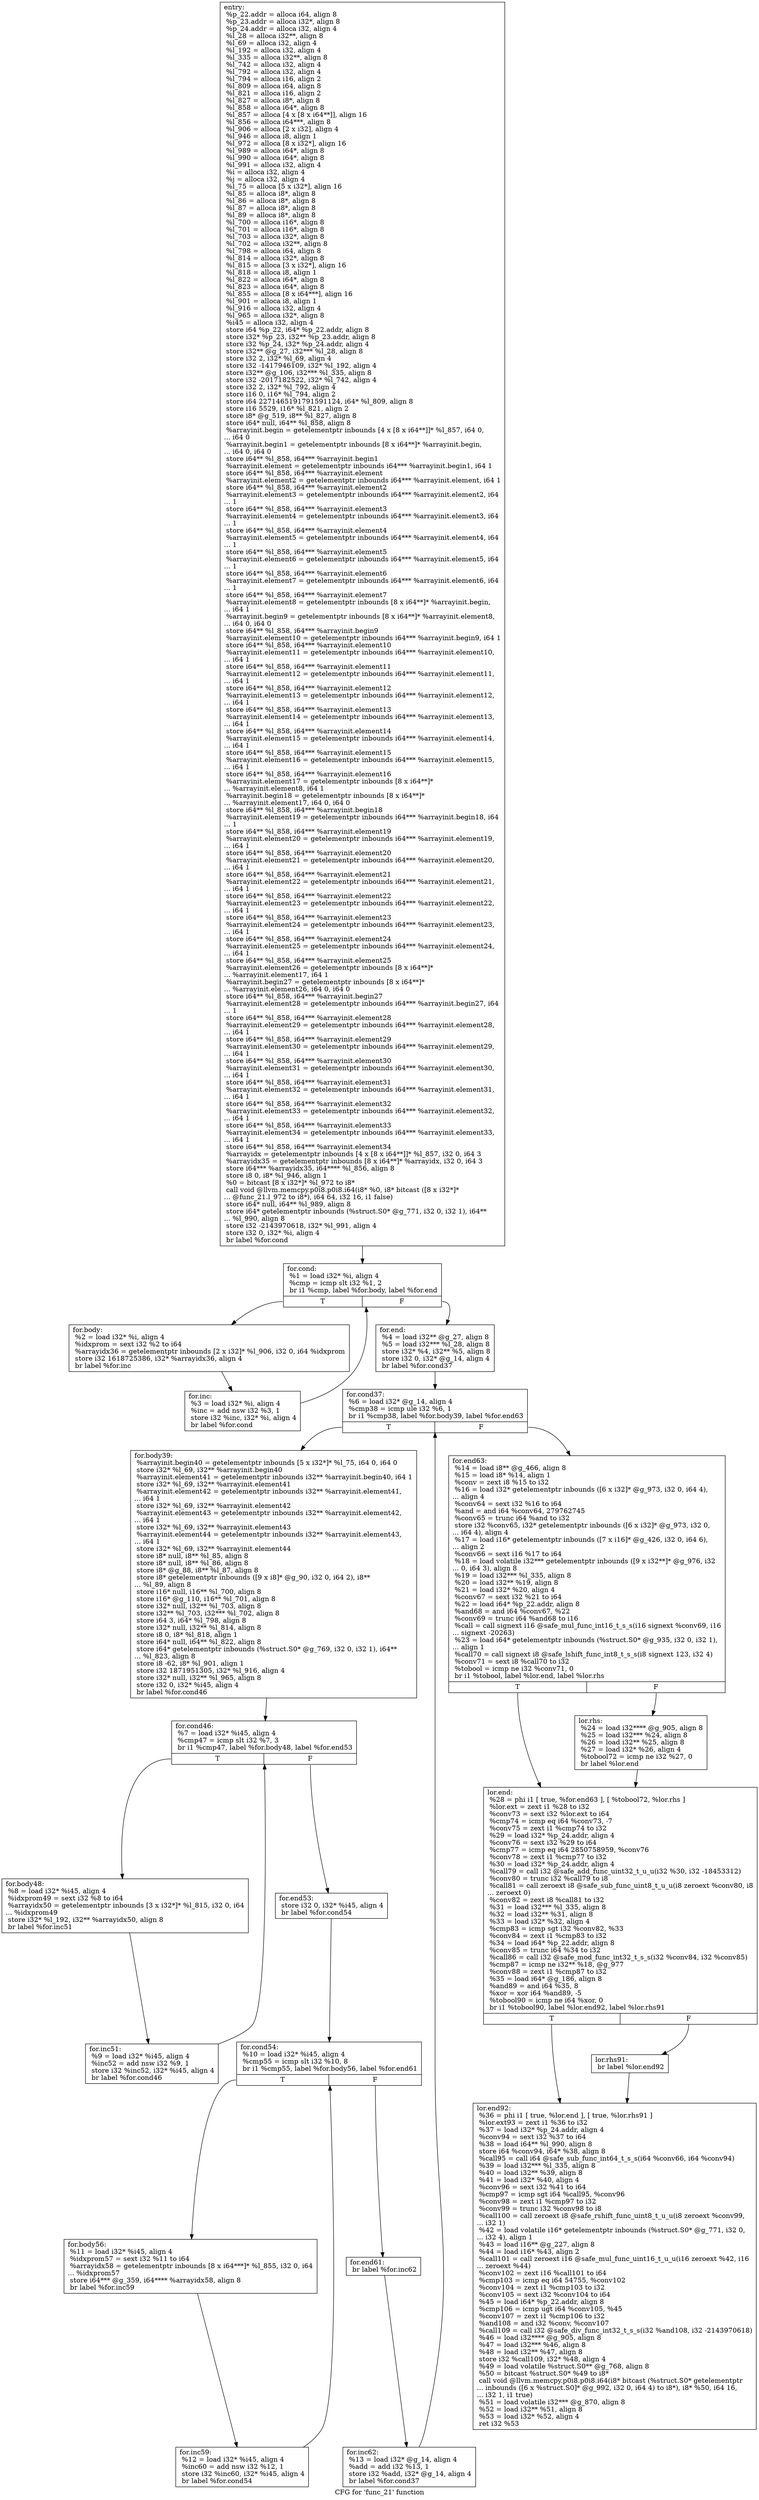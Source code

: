 digraph "CFG for 'func_21' function" {
	label="CFG for 'func_21' function";

	Node0xafd41c0 [shape=record,label="{entry:\l  %p_22.addr = alloca i64, align 8\l  %p_23.addr = alloca i32*, align 8\l  %p_24.addr = alloca i32, align 4\l  %l_28 = alloca i32**, align 8\l  %l_69 = alloca i32, align 4\l  %l_192 = alloca i32, align 4\l  %l_335 = alloca i32**, align 8\l  %l_742 = alloca i32, align 4\l  %l_792 = alloca i32, align 4\l  %l_794 = alloca i16, align 2\l  %l_809 = alloca i64, align 8\l  %l_821 = alloca i16, align 2\l  %l_827 = alloca i8*, align 8\l  %l_858 = alloca i64*, align 8\l  %l_857 = alloca [4 x [8 x i64**]], align 16\l  %l_856 = alloca i64***, align 8\l  %l_906 = alloca [2 x i32], align 4\l  %l_946 = alloca i8, align 1\l  %l_972 = alloca [8 x i32*], align 16\l  %l_989 = alloca i64*, align 8\l  %l_990 = alloca i64*, align 8\l  %l_991 = alloca i32, align 4\l  %i = alloca i32, align 4\l  %j = alloca i32, align 4\l  %l_75 = alloca [5 x i32*], align 16\l  %l_85 = alloca i8*, align 8\l  %l_86 = alloca i8*, align 8\l  %l_87 = alloca i8*, align 8\l  %l_89 = alloca i8*, align 8\l  %l_700 = alloca i16*, align 8\l  %l_701 = alloca i16*, align 8\l  %l_703 = alloca i32*, align 8\l  %l_702 = alloca i32**, align 8\l  %l_798 = alloca i64, align 8\l  %l_814 = alloca i32*, align 8\l  %l_815 = alloca [3 x i32*], align 16\l  %l_818 = alloca i8, align 1\l  %l_822 = alloca i64*, align 8\l  %l_823 = alloca i64*, align 8\l  %l_855 = alloca [8 x i64***], align 16\l  %l_901 = alloca i8, align 1\l  %l_916 = alloca i32, align 4\l  %l_965 = alloca i32*, align 8\l  %i45 = alloca i32, align 4\l  store i64 %p_22, i64* %p_22.addr, align 8\l  store i32* %p_23, i32** %p_23.addr, align 8\l  store i32 %p_24, i32* %p_24.addr, align 4\l  store i32** @g_27, i32*** %l_28, align 8\l  store i32 2, i32* %l_69, align 4\l  store i32 -1417946109, i32* %l_192, align 4\l  store i32** @g_106, i32*** %l_335, align 8\l  store i32 -2017182522, i32* %l_742, align 4\l  store i32 2, i32* %l_792, align 4\l  store i16 0, i16* %l_794, align 2\l  store i64 2271465191791591124, i64* %l_809, align 8\l  store i16 5529, i16* %l_821, align 2\l  store i8* @g_519, i8** %l_827, align 8\l  store i64* null, i64** %l_858, align 8\l  %arrayinit.begin = getelementptr inbounds [4 x [8 x i64**]]* %l_857, i64 0,\l... i64 0\l  %arrayinit.begin1 = getelementptr inbounds [8 x i64**]* %arrayinit.begin,\l... i64 0, i64 0\l  store i64** %l_858, i64*** %arrayinit.begin1\l  %arrayinit.element = getelementptr inbounds i64*** %arrayinit.begin1, i64 1\l  store i64** %l_858, i64*** %arrayinit.element\l  %arrayinit.element2 = getelementptr inbounds i64*** %arrayinit.element, i64 1\l  store i64** %l_858, i64*** %arrayinit.element2\l  %arrayinit.element3 = getelementptr inbounds i64*** %arrayinit.element2, i64\l... 1\l  store i64** %l_858, i64*** %arrayinit.element3\l  %arrayinit.element4 = getelementptr inbounds i64*** %arrayinit.element3, i64\l... 1\l  store i64** %l_858, i64*** %arrayinit.element4\l  %arrayinit.element5 = getelementptr inbounds i64*** %arrayinit.element4, i64\l... 1\l  store i64** %l_858, i64*** %arrayinit.element5\l  %arrayinit.element6 = getelementptr inbounds i64*** %arrayinit.element5, i64\l... 1\l  store i64** %l_858, i64*** %arrayinit.element6\l  %arrayinit.element7 = getelementptr inbounds i64*** %arrayinit.element6, i64\l... 1\l  store i64** %l_858, i64*** %arrayinit.element7\l  %arrayinit.element8 = getelementptr inbounds [8 x i64**]* %arrayinit.begin,\l... i64 1\l  %arrayinit.begin9 = getelementptr inbounds [8 x i64**]* %arrayinit.element8,\l... i64 0, i64 0\l  store i64** %l_858, i64*** %arrayinit.begin9\l  %arrayinit.element10 = getelementptr inbounds i64*** %arrayinit.begin9, i64 1\l  store i64** %l_858, i64*** %arrayinit.element10\l  %arrayinit.element11 = getelementptr inbounds i64*** %arrayinit.element10,\l... i64 1\l  store i64** %l_858, i64*** %arrayinit.element11\l  %arrayinit.element12 = getelementptr inbounds i64*** %arrayinit.element11,\l... i64 1\l  store i64** %l_858, i64*** %arrayinit.element12\l  %arrayinit.element13 = getelementptr inbounds i64*** %arrayinit.element12,\l... i64 1\l  store i64** %l_858, i64*** %arrayinit.element13\l  %arrayinit.element14 = getelementptr inbounds i64*** %arrayinit.element13,\l... i64 1\l  store i64** %l_858, i64*** %arrayinit.element14\l  %arrayinit.element15 = getelementptr inbounds i64*** %arrayinit.element14,\l... i64 1\l  store i64** %l_858, i64*** %arrayinit.element15\l  %arrayinit.element16 = getelementptr inbounds i64*** %arrayinit.element15,\l... i64 1\l  store i64** %l_858, i64*** %arrayinit.element16\l  %arrayinit.element17 = getelementptr inbounds [8 x i64**]*\l... %arrayinit.element8, i64 1\l  %arrayinit.begin18 = getelementptr inbounds [8 x i64**]*\l... %arrayinit.element17, i64 0, i64 0\l  store i64** %l_858, i64*** %arrayinit.begin18\l  %arrayinit.element19 = getelementptr inbounds i64*** %arrayinit.begin18, i64\l... 1\l  store i64** %l_858, i64*** %arrayinit.element19\l  %arrayinit.element20 = getelementptr inbounds i64*** %arrayinit.element19,\l... i64 1\l  store i64** %l_858, i64*** %arrayinit.element20\l  %arrayinit.element21 = getelementptr inbounds i64*** %arrayinit.element20,\l... i64 1\l  store i64** %l_858, i64*** %arrayinit.element21\l  %arrayinit.element22 = getelementptr inbounds i64*** %arrayinit.element21,\l... i64 1\l  store i64** %l_858, i64*** %arrayinit.element22\l  %arrayinit.element23 = getelementptr inbounds i64*** %arrayinit.element22,\l... i64 1\l  store i64** %l_858, i64*** %arrayinit.element23\l  %arrayinit.element24 = getelementptr inbounds i64*** %arrayinit.element23,\l... i64 1\l  store i64** %l_858, i64*** %arrayinit.element24\l  %arrayinit.element25 = getelementptr inbounds i64*** %arrayinit.element24,\l... i64 1\l  store i64** %l_858, i64*** %arrayinit.element25\l  %arrayinit.element26 = getelementptr inbounds [8 x i64**]*\l... %arrayinit.element17, i64 1\l  %arrayinit.begin27 = getelementptr inbounds [8 x i64**]*\l... %arrayinit.element26, i64 0, i64 0\l  store i64** %l_858, i64*** %arrayinit.begin27\l  %arrayinit.element28 = getelementptr inbounds i64*** %arrayinit.begin27, i64\l... 1\l  store i64** %l_858, i64*** %arrayinit.element28\l  %arrayinit.element29 = getelementptr inbounds i64*** %arrayinit.element28,\l... i64 1\l  store i64** %l_858, i64*** %arrayinit.element29\l  %arrayinit.element30 = getelementptr inbounds i64*** %arrayinit.element29,\l... i64 1\l  store i64** %l_858, i64*** %arrayinit.element30\l  %arrayinit.element31 = getelementptr inbounds i64*** %arrayinit.element30,\l... i64 1\l  store i64** %l_858, i64*** %arrayinit.element31\l  %arrayinit.element32 = getelementptr inbounds i64*** %arrayinit.element31,\l... i64 1\l  store i64** %l_858, i64*** %arrayinit.element32\l  %arrayinit.element33 = getelementptr inbounds i64*** %arrayinit.element32,\l... i64 1\l  store i64** %l_858, i64*** %arrayinit.element33\l  %arrayinit.element34 = getelementptr inbounds i64*** %arrayinit.element33,\l... i64 1\l  store i64** %l_858, i64*** %arrayinit.element34\l  %arrayidx = getelementptr inbounds [4 x [8 x i64**]]* %l_857, i32 0, i64 3\l  %arrayidx35 = getelementptr inbounds [8 x i64**]* %arrayidx, i32 0, i64 3\l  store i64*** %arrayidx35, i64**** %l_856, align 8\l  store i8 0, i8* %l_946, align 1\l  %0 = bitcast [8 x i32*]* %l_972 to i8*\l  call void @llvm.memcpy.p0i8.p0i8.i64(i8* %0, i8* bitcast ([8 x i32*]*\l... @func_21.l_972 to i8*), i64 64, i32 16, i1 false)\l  store i64* null, i64** %l_989, align 8\l  store i64* getelementptr inbounds (%struct.S0* @g_771, i32 0, i32 1), i64**\l... %l_990, align 8\l  store i32 -2143970618, i32* %l_991, align 4\l  store i32 0, i32* %i, align 4\l  br label %for.cond\l}"];
	Node0xafd41c0 -> Node0xafd41f0;
	Node0xafd41f0 [shape=record,label="{for.cond:                                         \l  %1 = load i32* %i, align 4\l  %cmp = icmp slt i32 %1, 2\l  br i1 %cmp, label %for.body, label %for.end\l|{<s0>T|<s1>F}}"];
	Node0xafd41f0:s0 -> Node0xafd4220;
	Node0xafd41f0:s1 -> Node0xafd4280;
	Node0xafd4220 [shape=record,label="{for.body:                                         \l  %2 = load i32* %i, align 4\l  %idxprom = sext i32 %2 to i64\l  %arrayidx36 = getelementptr inbounds [2 x i32]* %l_906, i32 0, i64 %idxprom\l  store i32 1618725386, i32* %arrayidx36, align 4\l  br label %for.inc\l}"];
	Node0xafd4220 -> Node0xafd4250;
	Node0xafd4250 [shape=record,label="{for.inc:                                          \l  %3 = load i32* %i, align 4\l  %inc = add nsw i32 %3, 1\l  store i32 %inc, i32* %i, align 4\l  br label %for.cond\l}"];
	Node0xafd4250 -> Node0xafd41f0;
	Node0xafd4280 [shape=record,label="{for.end:                                          \l  %4 = load i32** @g_27, align 8\l  %5 = load i32*** %l_28, align 8\l  store i32* %4, i32** %5, align 8\l  store i32 0, i32* @g_14, align 4\l  br label %for.cond37\l}"];
	Node0xafd4280 -> Node0xafd42b0;
	Node0xafd42b0 [shape=record,label="{for.cond37:                                       \l  %6 = load i32* @g_14, align 4\l  %cmp38 = icmp ule i32 %6, 1\l  br i1 %cmp38, label %for.body39, label %for.end63\l|{<s0>T|<s1>F}}"];
	Node0xafd42b0:s0 -> Node0xafd42e0;
	Node0xafd42b0:s1 -> Node0xafd44c0;
	Node0xafd42e0 [shape=record,label="{for.body39:                                       \l  %arrayinit.begin40 = getelementptr inbounds [5 x i32*]* %l_75, i64 0, i64 0\l  store i32* %l_69, i32** %arrayinit.begin40\l  %arrayinit.element41 = getelementptr inbounds i32** %arrayinit.begin40, i64 1\l  store i32* %l_69, i32** %arrayinit.element41\l  %arrayinit.element42 = getelementptr inbounds i32** %arrayinit.element41,\l... i64 1\l  store i32* %l_69, i32** %arrayinit.element42\l  %arrayinit.element43 = getelementptr inbounds i32** %arrayinit.element42,\l... i64 1\l  store i32* %l_69, i32** %arrayinit.element43\l  %arrayinit.element44 = getelementptr inbounds i32** %arrayinit.element43,\l... i64 1\l  store i32* %l_69, i32** %arrayinit.element44\l  store i8* null, i8** %l_85, align 8\l  store i8* null, i8** %l_86, align 8\l  store i8* @g_88, i8** %l_87, align 8\l  store i8* getelementptr inbounds ([9 x i8]* @g_90, i32 0, i64 2), i8**\l... %l_89, align 8\l  store i16* null, i16** %l_700, align 8\l  store i16* @g_110, i16** %l_701, align 8\l  store i32* null, i32** %l_703, align 8\l  store i32** %l_703, i32*** %l_702, align 8\l  store i64 3, i64* %l_798, align 8\l  store i32* null, i32** %l_814, align 8\l  store i8 0, i8* %l_818, align 1\l  store i64* null, i64** %l_822, align 8\l  store i64* getelementptr inbounds (%struct.S0* @g_769, i32 0, i32 1), i64**\l... %l_823, align 8\l  store i8 -62, i8* %l_901, align 1\l  store i32 1871951305, i32* %l_916, align 4\l  store i32* null, i32** %l_965, align 8\l  store i32 0, i32* %i45, align 4\l  br label %for.cond46\l}"];
	Node0xafd42e0 -> Node0xafd4310;
	Node0xafd4310 [shape=record,label="{for.cond46:                                       \l  %7 = load i32* %i45, align 4\l  %cmp47 = icmp slt i32 %7, 3\l  br i1 %cmp47, label %for.body48, label %for.end53\l|{<s0>T|<s1>F}}"];
	Node0xafd4310:s0 -> Node0xafd4340;
	Node0xafd4310:s1 -> Node0xafd43a0;
	Node0xafd4340 [shape=record,label="{for.body48:                                       \l  %8 = load i32* %i45, align 4\l  %idxprom49 = sext i32 %8 to i64\l  %arrayidx50 = getelementptr inbounds [3 x i32*]* %l_815, i32 0, i64\l... %idxprom49\l  store i32* %l_192, i32** %arrayidx50, align 8\l  br label %for.inc51\l}"];
	Node0xafd4340 -> Node0xafd4370;
	Node0xafd4370 [shape=record,label="{for.inc51:                                        \l  %9 = load i32* %i45, align 4\l  %inc52 = add nsw i32 %9, 1\l  store i32 %inc52, i32* %i45, align 4\l  br label %for.cond46\l}"];
	Node0xafd4370 -> Node0xafd4310;
	Node0xafd43a0 [shape=record,label="{for.end53:                                        \l  store i32 0, i32* %i45, align 4\l  br label %for.cond54\l}"];
	Node0xafd43a0 -> Node0xafd43d0;
	Node0xafd43d0 [shape=record,label="{for.cond54:                                       \l  %10 = load i32* %i45, align 4\l  %cmp55 = icmp slt i32 %10, 8\l  br i1 %cmp55, label %for.body56, label %for.end61\l|{<s0>T|<s1>F}}"];
	Node0xafd43d0:s0 -> Node0xafd4400;
	Node0xafd43d0:s1 -> Node0xafd4460;
	Node0xafd4400 [shape=record,label="{for.body56:                                       \l  %11 = load i32* %i45, align 4\l  %idxprom57 = sext i32 %11 to i64\l  %arrayidx58 = getelementptr inbounds [8 x i64***]* %l_855, i32 0, i64\l... %idxprom57\l  store i64*** @g_359, i64**** %arrayidx58, align 8\l  br label %for.inc59\l}"];
	Node0xafd4400 -> Node0xafd4430;
	Node0xafd4430 [shape=record,label="{for.inc59:                                        \l  %12 = load i32* %i45, align 4\l  %inc60 = add nsw i32 %12, 1\l  store i32 %inc60, i32* %i45, align 4\l  br label %for.cond54\l}"];
	Node0xafd4430 -> Node0xafd43d0;
	Node0xafd4460 [shape=record,label="{for.end61:                                        \l  br label %for.inc62\l}"];
	Node0xafd4460 -> Node0xafd4490;
	Node0xafd4490 [shape=record,label="{for.inc62:                                        \l  %13 = load i32* @g_14, align 4\l  %add = add i32 %13, 1\l  store i32 %add, i32* @g_14, align 4\l  br label %for.cond37\l}"];
	Node0xafd4490 -> Node0xafd42b0;
	Node0xafd44c0 [shape=record,label="{for.end63:                                        \l  %14 = load i8** @g_466, align 8\l  %15 = load i8* %14, align 1\l  %conv = zext i8 %15 to i32\l  %16 = load i32* getelementptr inbounds ([6 x i32]* @g_973, i32 0, i64 4),\l... align 4\l  %conv64 = sext i32 %16 to i64\l  %and = and i64 %conv64, 279762745\l  %conv65 = trunc i64 %and to i32\l  store i32 %conv65, i32* getelementptr inbounds ([6 x i32]* @g_973, i32 0,\l... i64 4), align 4\l  %17 = load i16* getelementptr inbounds ([7 x i16]* @g_426, i32 0, i64 6),\l... align 2\l  %conv66 = sext i16 %17 to i64\l  %18 = load volatile i32*** getelementptr inbounds ([9 x i32**]* @g_976, i32\l... 0, i64 3), align 8\l  %19 = load i32*** %l_335, align 8\l  %20 = load i32** %19, align 8\l  %21 = load i32* %20, align 4\l  %conv67 = sext i32 %21 to i64\l  %22 = load i64* %p_22.addr, align 8\l  %and68 = and i64 %conv67, %22\l  %conv69 = trunc i64 %and68 to i16\l  %call = call signext i16 @safe_mul_func_int16_t_s_s(i16 signext %conv69, i16\l... signext -20263)\l  %23 = load i64* getelementptr inbounds (%struct.S0* @g_935, i32 0, i32 1),\l... align 1\l  %call70 = call signext i8 @safe_lshift_func_int8_t_s_s(i8 signext 123, i32 4)\l  %conv71 = sext i8 %call70 to i32\l  %tobool = icmp ne i32 %conv71, 0\l  br i1 %tobool, label %lor.end, label %lor.rhs\l|{<s0>T|<s1>F}}"];
	Node0xafd44c0:s0 -> Node0xafd4520;
	Node0xafd44c0:s1 -> Node0xafd44f0;
	Node0xafd44f0 [shape=record,label="{lor.rhs:                                          \l  %24 = load i32**** @g_905, align 8\l  %25 = load i32*** %24, align 8\l  %26 = load i32** %25, align 8\l  %27 = load i32* %26, align 4\l  %tobool72 = icmp ne i32 %27, 0\l  br label %lor.end\l}"];
	Node0xafd44f0 -> Node0xafd4520;
	Node0xafd4520 [shape=record,label="{lor.end:                                          \l  %28 = phi i1 [ true, %for.end63 ], [ %tobool72, %lor.rhs ]\l  %lor.ext = zext i1 %28 to i32\l  %conv73 = sext i32 %lor.ext to i64\l  %cmp74 = icmp eq i64 %conv73, -7\l  %conv75 = zext i1 %cmp74 to i32\l  %29 = load i32* %p_24.addr, align 4\l  %conv76 = sext i32 %29 to i64\l  %cmp77 = icmp eq i64 2850758959, %conv76\l  %conv78 = zext i1 %cmp77 to i32\l  %30 = load i32* %p_24.addr, align 4\l  %call79 = call i32 @safe_add_func_uint32_t_u_u(i32 %30, i32 -18453312)\l  %conv80 = trunc i32 %call79 to i8\l  %call81 = call zeroext i8 @safe_sub_func_uint8_t_u_u(i8 zeroext %conv80, i8\l... zeroext 0)\l  %conv82 = zext i8 %call81 to i32\l  %31 = load i32*** %l_335, align 8\l  %32 = load i32** %31, align 8\l  %33 = load i32* %32, align 4\l  %cmp83 = icmp sgt i32 %conv82, %33\l  %conv84 = zext i1 %cmp83 to i32\l  %34 = load i64* %p_22.addr, align 8\l  %conv85 = trunc i64 %34 to i32\l  %call86 = call i32 @safe_mod_func_int32_t_s_s(i32 %conv84, i32 %conv85)\l  %cmp87 = icmp ne i32** %18, @g_977\l  %conv88 = zext i1 %cmp87 to i32\l  %35 = load i64* @g_186, align 8\l  %and89 = and i64 %35, 8\l  %xor = xor i64 %and89, -5\l  %tobool90 = icmp ne i64 %xor, 0\l  br i1 %tobool90, label %lor.end92, label %lor.rhs91\l|{<s0>T|<s1>F}}"];
	Node0xafd4520:s0 -> Node0xafd4580;
	Node0xafd4520:s1 -> Node0xafd4550;
	Node0xafd4550 [shape=record,label="{lor.rhs91:                                        \l  br label %lor.end92\l}"];
	Node0xafd4550 -> Node0xafd4580;
	Node0xafd4580 [shape=record,label="{lor.end92:                                        \l  %36 = phi i1 [ true, %lor.end ], [ true, %lor.rhs91 ]\l  %lor.ext93 = zext i1 %36 to i32\l  %37 = load i32* %p_24.addr, align 4\l  %conv94 = sext i32 %37 to i64\l  %38 = load i64** %l_990, align 8\l  store i64 %conv94, i64* %38, align 8\l  %call95 = call i64 @safe_sub_func_int64_t_s_s(i64 %conv66, i64 %conv94)\l  %39 = load i32*** %l_335, align 8\l  %40 = load i32** %39, align 8\l  %41 = load i32* %40, align 4\l  %conv96 = sext i32 %41 to i64\l  %cmp97 = icmp sgt i64 %call95, %conv96\l  %conv98 = zext i1 %cmp97 to i32\l  %conv99 = trunc i32 %conv98 to i8\l  %call100 = call zeroext i8 @safe_rshift_func_uint8_t_u_u(i8 zeroext %conv99,\l... i32 1)\l  %42 = load volatile i16* getelementptr inbounds (%struct.S0* @g_771, i32 0,\l... i32 4), align 1\l  %43 = load i16** @g_227, align 8\l  %44 = load i16* %43, align 2\l  %call101 = call zeroext i16 @safe_mul_func_uint16_t_u_u(i16 zeroext %42, i16\l... zeroext %44)\l  %conv102 = zext i16 %call101 to i64\l  %cmp103 = icmp eq i64 54755, %conv102\l  %conv104 = zext i1 %cmp103 to i32\l  %conv105 = sext i32 %conv104 to i64\l  %45 = load i64* %p_22.addr, align 8\l  %cmp106 = icmp ugt i64 %conv105, %45\l  %conv107 = zext i1 %cmp106 to i32\l  %and108 = and i32 %conv, %conv107\l  %call109 = call i32 @safe_div_func_int32_t_s_s(i32 %and108, i32 -2143970618)\l  %46 = load i32**** @g_905, align 8\l  %47 = load i32*** %46, align 8\l  %48 = load i32** %47, align 8\l  store i32 %call109, i32* %48, align 4\l  %49 = load volatile %struct.S0** @g_768, align 8\l  %50 = bitcast %struct.S0* %49 to i8*\l  call void @llvm.memcpy.p0i8.p0i8.i64(i8* bitcast (%struct.S0* getelementptr\l... inbounds ([6 x %struct.S0]* @g_992, i32 0, i64 4) to i8*), i8* %50, i64 16,\l... i32 1, i1 true)\l  %51 = load volatile i32*** @g_870, align 8\l  %52 = load i32** %51, align 8\l  %53 = load i32* %52, align 4\l  ret i32 %53\l}"];
}
